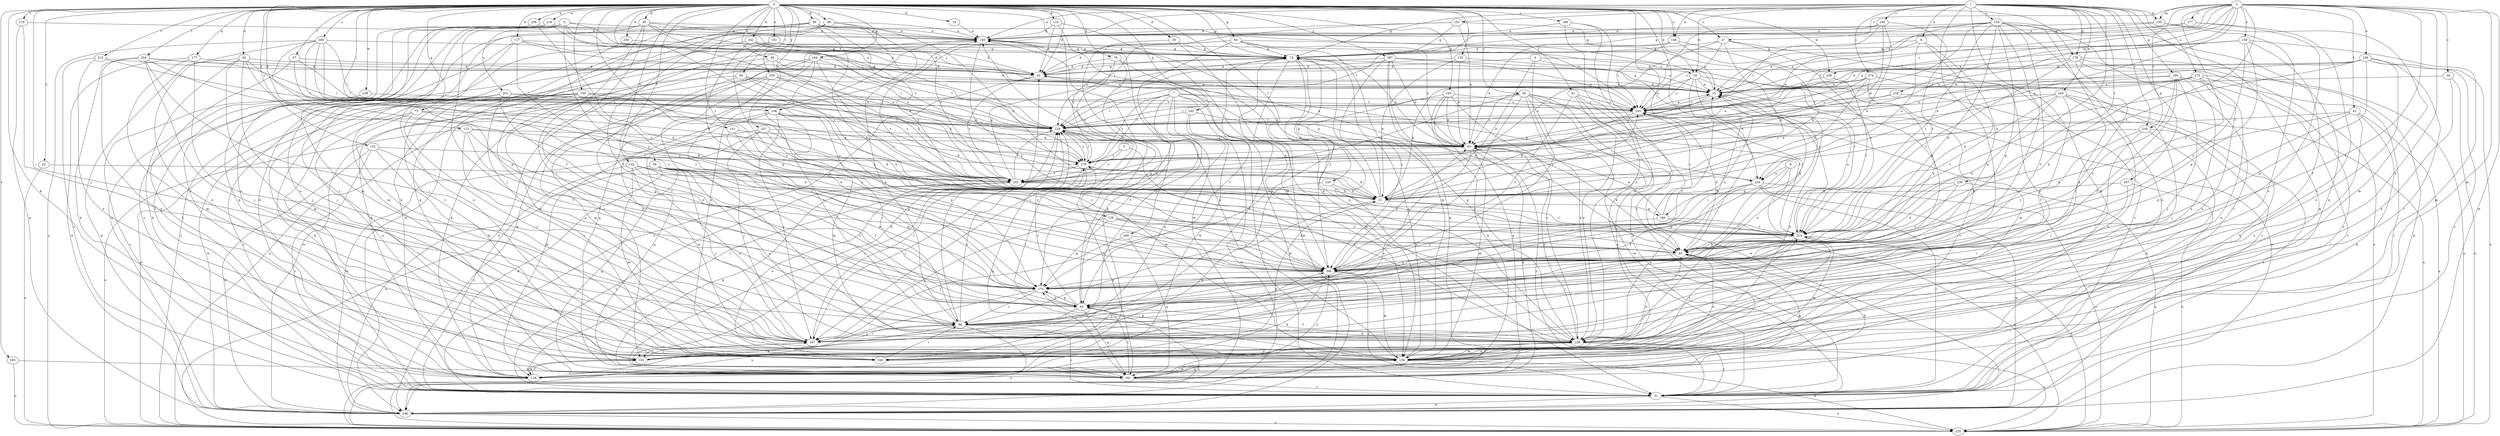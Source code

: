 strict digraph  {
0;
1;
2;
3;
4;
5;
6;
7;
8;
10;
14;
18;
21;
23;
26;
27;
30;
31;
35;
36;
39;
42;
46;
49;
53;
57;
59;
61;
62;
63;
64;
73;
74;
78;
85;
86;
95;
96;
100;
101;
106;
107;
114;
115;
117;
118;
119;
120;
125;
128;
129;
135;
138;
139;
142;
146;
149;
151;
152;
153;
154;
158;
159;
160;
163;
164;
165;
167;
169;
170;
177;
179;
180;
181;
188;
190;
191;
193;
200;
201;
202;
204;
209;
213;
214;
216;
224;
225;
230;
234;
235;
236;
237;
238;
239;
242;
244;
246;
256;
258;
259;
267;
268;
273;
274;
277;
279;
0 -> 14  [label=b];
0 -> 18  [label=b];
0 -> 23  [label=c];
0 -> 26  [label=c];
0 -> 27  [label=c];
0 -> 35  [label=d];
0 -> 36  [label=d];
0 -> 39  [label=d];
0 -> 42  [label=d];
0 -> 46  [label=e];
0 -> 49  [label=e];
0 -> 57  [label=f];
0 -> 59  [label=f];
0 -> 61  [label=f];
0 -> 64  [label=g];
0 -> 73  [label=g];
0 -> 74  [label=g];
0 -> 78  [label=h];
0 -> 85  [label=h];
0 -> 86  [label=i];
0 -> 95  [label=i];
0 -> 96  [label=i];
0 -> 100  [label=j];
0 -> 101  [label=j];
0 -> 106  [label=j];
0 -> 114  [label=k];
0 -> 115  [label=k];
0 -> 117  [label=k];
0 -> 118  [label=k];
0 -> 119  [label=l];
0 -> 120  [label=l];
0 -> 125  [label=l];
0 -> 128  [label=l];
0 -> 129  [label=l];
0 -> 142  [label=n];
0 -> 146  [label=n];
0 -> 151  [label=o];
0 -> 152  [label=o];
0 -> 163  [label=p];
0 -> 164  [label=p];
0 -> 165  [label=p];
0 -> 177  [label=q];
0 -> 179  [label=q];
0 -> 188  [label=r];
0 -> 193  [label=s];
0 -> 200  [label=s];
0 -> 204  [label=t];
0 -> 209  [label=t];
0 -> 213  [label=t];
0 -> 216  [label=u];
0 -> 224  [label=u];
0 -> 236  [label=w];
0 -> 237  [label=w];
0 -> 238  [label=w];
0 -> 239  [label=w];
0 -> 242  [label=w];
0 -> 256  [label=x];
0 -> 259  [label=y];
0 -> 267  [label=y];
1 -> 8  [label=a];
1 -> 18  [label=b];
1 -> 74  [label=g];
1 -> 106  [label=j];
1 -> 107  [label=j];
1 -> 118  [label=k];
1 -> 135  [label=m];
1 -> 146  [label=n];
1 -> 149  [label=n];
1 -> 153  [label=o];
1 -> 154  [label=o];
1 -> 167  [label=p];
1 -> 169  [label=p];
1 -> 179  [label=q];
1 -> 190  [label=r];
1 -> 214  [label=t];
1 -> 230  [label=v];
1 -> 234  [label=v];
1 -> 244  [label=w];
1 -> 246  [label=w];
1 -> 273  [label=z];
1 -> 274  [label=z];
2 -> 10  [label=a];
2 -> 27  [label=c];
2 -> 30  [label=c];
2 -> 62  [label=f];
2 -> 63  [label=f];
2 -> 129  [label=l];
2 -> 135  [label=m];
2 -> 138  [label=m];
2 -> 139  [label=m];
2 -> 158  [label=o];
2 -> 159  [label=o];
2 -> 214  [label=t];
2 -> 224  [label=u];
2 -> 234  [label=v];
2 -> 235  [label=v];
2 -> 246  [label=w];
2 -> 258  [label=x];
2 -> 268  [label=y];
2 -> 277  [label=z];
2 -> 279  [label=z];
3 -> 10  [label=a];
3 -> 31  [label=c];
3 -> 53  [label=e];
3 -> 96  [label=i];
3 -> 149  [label=n];
3 -> 160  [label=o];
3 -> 191  [label=r];
3 -> 201  [label=s];
3 -> 224  [label=u];
3 -> 268  [label=y];
4 -> 18  [label=b];
4 -> 21  [label=b];
4 -> 42  [label=d];
4 -> 214  [label=t];
4 -> 268  [label=y];
5 -> 202  [label=s];
5 -> 258  [label=x];
5 -> 279  [label=z];
6 -> 170  [label=p];
6 -> 180  [label=q];
6 -> 214  [label=t];
6 -> 224  [label=u];
7 -> 63  [label=f];
7 -> 118  [label=k];
7 -> 129  [label=l];
7 -> 139  [label=m];
7 -> 160  [label=o];
7 -> 202  [label=s];
7 -> 224  [label=u];
7 -> 235  [label=v];
7 -> 246  [label=w];
7 -> 279  [label=z];
8 -> 10  [label=a];
8 -> 74  [label=g];
8 -> 85  [label=h];
8 -> 170  [label=p];
8 -> 224  [label=u];
10 -> 42  [label=d];
10 -> 53  [label=e];
10 -> 74  [label=g];
10 -> 149  [label=n];
10 -> 235  [label=v];
14 -> 149  [label=n];
18 -> 10  [label=a];
18 -> 21  [label=b];
18 -> 63  [label=f];
18 -> 96  [label=i];
18 -> 139  [label=m];
18 -> 235  [label=v];
18 -> 246  [label=w];
21 -> 74  [label=g];
21 -> 149  [label=n];
21 -> 160  [label=o];
21 -> 180  [label=q];
21 -> 214  [label=t];
21 -> 235  [label=v];
23 -> 202  [label=s];
23 -> 225  [label=u];
26 -> 31  [label=c];
26 -> 53  [label=e];
26 -> 85  [label=h];
26 -> 96  [label=i];
26 -> 129  [label=l];
26 -> 202  [label=s];
26 -> 214  [label=t];
26 -> 235  [label=v];
26 -> 246  [label=w];
26 -> 258  [label=x];
27 -> 21  [label=b];
27 -> 31  [label=c];
27 -> 74  [label=g];
27 -> 202  [label=s];
27 -> 214  [label=t];
27 -> 235  [label=v];
30 -> 10  [label=a];
30 -> 225  [label=u];
30 -> 258  [label=x];
31 -> 225  [label=u];
31 -> 246  [label=w];
35 -> 74  [label=g];
35 -> 118  [label=k];
35 -> 258  [label=x];
36 -> 21  [label=b];
36 -> 31  [label=c];
36 -> 63  [label=f];
36 -> 85  [label=h];
36 -> 107  [label=j];
36 -> 118  [label=k];
36 -> 149  [label=n];
36 -> 202  [label=s];
36 -> 235  [label=v];
39 -> 10  [label=a];
39 -> 42  [label=d];
39 -> 63  [label=f];
39 -> 96  [label=i];
39 -> 149  [label=n];
39 -> 181  [label=q];
39 -> 191  [label=r];
39 -> 279  [label=z];
42 -> 10  [label=a];
42 -> 31  [label=c];
42 -> 53  [label=e];
42 -> 74  [label=g];
42 -> 202  [label=s];
46 -> 42  [label=d];
46 -> 129  [label=l];
46 -> 160  [label=o];
46 -> 181  [label=q];
46 -> 202  [label=s];
49 -> 42  [label=d];
49 -> 107  [label=j];
49 -> 118  [label=k];
49 -> 139  [label=m];
49 -> 246  [label=w];
49 -> 268  [label=y];
49 -> 279  [label=z];
53 -> 31  [label=c];
53 -> 74  [label=g];
53 -> 85  [label=h];
53 -> 139  [label=m];
53 -> 160  [label=o];
53 -> 181  [label=q];
53 -> 279  [label=z];
57 -> 42  [label=d];
57 -> 118  [label=k];
57 -> 129  [label=l];
57 -> 268  [label=y];
59 -> 21  [label=b];
59 -> 63  [label=f];
59 -> 107  [label=j];
59 -> 118  [label=k];
59 -> 170  [label=p];
59 -> 181  [label=q];
59 -> 202  [label=s];
59 -> 246  [label=w];
59 -> 258  [label=x];
61 -> 118  [label=k];
61 -> 235  [label=v];
61 -> 246  [label=w];
61 -> 258  [label=x];
61 -> 268  [label=y];
62 -> 85  [label=h];
62 -> 118  [label=k];
62 -> 129  [label=l];
62 -> 160  [label=o];
62 -> 170  [label=p];
62 -> 225  [label=u];
63 -> 96  [label=i];
63 -> 149  [label=n];
63 -> 170  [label=p];
63 -> 181  [label=q];
63 -> 225  [label=u];
63 -> 279  [label=z];
64 -> 10  [label=a];
64 -> 42  [label=d];
64 -> 53  [label=e];
64 -> 74  [label=g];
64 -> 107  [label=j];
64 -> 139  [label=m];
64 -> 279  [label=z];
73 -> 21  [label=b];
73 -> 107  [label=j];
73 -> 129  [label=l];
73 -> 139  [label=m];
73 -> 160  [label=o];
74 -> 31  [label=c];
74 -> 42  [label=d];
74 -> 63  [label=f];
74 -> 191  [label=r];
74 -> 246  [label=w];
74 -> 268  [label=y];
78 -> 42  [label=d];
78 -> 107  [label=j];
78 -> 170  [label=p];
78 -> 258  [label=x];
85 -> 10  [label=a];
85 -> 181  [label=q];
85 -> 268  [label=y];
86 -> 21  [label=b];
86 -> 118  [label=k];
86 -> 149  [label=n];
86 -> 181  [label=q];
86 -> 214  [label=t];
86 -> 246  [label=w];
95 -> 10  [label=a];
95 -> 63  [label=f];
95 -> 85  [label=h];
95 -> 202  [label=s];
95 -> 246  [label=w];
96 -> 31  [label=c];
96 -> 107  [label=j];
96 -> 118  [label=k];
96 -> 129  [label=l];
96 -> 149  [label=n];
96 -> 225  [label=u];
96 -> 258  [label=x];
96 -> 279  [label=z];
100 -> 53  [label=e];
100 -> 63  [label=f];
100 -> 118  [label=k];
100 -> 214  [label=t];
100 -> 225  [label=u];
100 -> 235  [label=v];
100 -> 246  [label=w];
100 -> 268  [label=y];
101 -> 53  [label=e];
101 -> 170  [label=p];
101 -> 268  [label=y];
106 -> 21  [label=b];
106 -> 96  [label=i];
106 -> 107  [label=j];
106 -> 118  [label=k];
106 -> 129  [label=l];
106 -> 139  [label=m];
106 -> 170  [label=p];
106 -> 181  [label=q];
107 -> 10  [label=a];
107 -> 96  [label=i];
107 -> 129  [label=l];
107 -> 191  [label=r];
114 -> 42  [label=d];
114 -> 139  [label=m];
114 -> 149  [label=n];
114 -> 246  [label=w];
115 -> 53  [label=e];
115 -> 107  [label=j];
115 -> 170  [label=p];
115 -> 202  [label=s];
115 -> 225  [label=u];
115 -> 268  [label=y];
117 -> 31  [label=c];
117 -> 74  [label=g];
117 -> 139  [label=m];
117 -> 235  [label=v];
117 -> 268  [label=y];
117 -> 279  [label=z];
118 -> 21  [label=b];
118 -> 129  [label=l];
118 -> 191  [label=r];
119 -> 107  [label=j];
119 -> 149  [label=n];
119 -> 246  [label=w];
120 -> 21  [label=b];
120 -> 96  [label=i];
120 -> 214  [label=t];
125 -> 21  [label=b];
125 -> 42  [label=d];
125 -> 53  [label=e];
125 -> 214  [label=t];
128 -> 85  [label=h];
128 -> 107  [label=j];
128 -> 170  [label=p];
128 -> 214  [label=t];
128 -> 268  [label=y];
129 -> 53  [label=e];
129 -> 139  [label=m];
129 -> 181  [label=q];
129 -> 279  [label=z];
135 -> 74  [label=g];
135 -> 139  [label=m];
135 -> 149  [label=n];
135 -> 160  [label=o];
138 -> 53  [label=e];
138 -> 107  [label=j];
138 -> 235  [label=v];
139 -> 74  [label=g];
139 -> 85  [label=h];
139 -> 129  [label=l];
139 -> 149  [label=n];
139 -> 181  [label=q];
139 -> 214  [label=t];
139 -> 225  [label=u];
139 -> 235  [label=v];
139 -> 258  [label=x];
142 -> 21  [label=b];
142 -> 31  [label=c];
142 -> 63  [label=f];
142 -> 139  [label=m];
142 -> 170  [label=p];
142 -> 202  [label=s];
142 -> 258  [label=x];
146 -> 21  [label=b];
146 -> 53  [label=e];
146 -> 74  [label=g];
146 -> 235  [label=v];
146 -> 258  [label=x];
149 -> 74  [label=g];
149 -> 225  [label=u];
149 -> 246  [label=w];
149 -> 268  [label=y];
151 -> 42  [label=d];
151 -> 74  [label=g];
151 -> 191  [label=r];
151 -> 268  [label=y];
152 -> 31  [label=c];
152 -> 107  [label=j];
152 -> 170  [label=p];
152 -> 246  [label=w];
152 -> 279  [label=z];
153 -> 53  [label=e];
153 -> 74  [label=g];
153 -> 129  [label=l];
153 -> 149  [label=n];
153 -> 170  [label=p];
154 -> 31  [label=c];
154 -> 53  [label=e];
154 -> 63  [label=f];
154 -> 85  [label=h];
154 -> 96  [label=i];
154 -> 118  [label=k];
154 -> 129  [label=l];
154 -> 149  [label=n];
154 -> 170  [label=p];
154 -> 181  [label=q];
154 -> 202  [label=s];
154 -> 214  [label=t];
154 -> 258  [label=x];
158 -> 10  [label=a];
158 -> 21  [label=b];
158 -> 31  [label=c];
158 -> 42  [label=d];
158 -> 53  [label=e];
158 -> 170  [label=p];
158 -> 191  [label=r];
158 -> 225  [label=u];
158 -> 258  [label=x];
159 -> 10  [label=a];
159 -> 63  [label=f];
159 -> 74  [label=g];
159 -> 139  [label=m];
159 -> 170  [label=p];
159 -> 235  [label=v];
159 -> 268  [label=y];
160 -> 10  [label=a];
160 -> 96  [label=i];
160 -> 149  [label=n];
163 -> 53  [label=e];
163 -> 118  [label=k];
163 -> 170  [label=p];
163 -> 181  [label=q];
163 -> 235  [label=v];
163 -> 258  [label=x];
164 -> 42  [label=d];
164 -> 118  [label=k];
164 -> 129  [label=l];
164 -> 181  [label=q];
164 -> 191  [label=r];
164 -> 214  [label=t];
164 -> 258  [label=x];
165 -> 31  [label=c];
165 -> 53  [label=e];
165 -> 129  [label=l];
165 -> 246  [label=w];
167 -> 21  [label=b];
167 -> 96  [label=i];
167 -> 225  [label=u];
169 -> 10  [label=a];
169 -> 31  [label=c];
169 -> 53  [label=e];
169 -> 63  [label=f];
169 -> 107  [label=j];
169 -> 258  [label=x];
169 -> 268  [label=y];
170 -> 63  [label=f];
170 -> 96  [label=i];
170 -> 225  [label=u];
177 -> 42  [label=d];
177 -> 107  [label=j];
177 -> 139  [label=m];
177 -> 246  [label=w];
179 -> 10  [label=a];
179 -> 31  [label=c];
179 -> 96  [label=i];
179 -> 214  [label=t];
179 -> 225  [label=u];
179 -> 246  [label=w];
179 -> 238  [label=k];
180 -> 53  [label=e];
180 -> 214  [label=t];
180 -> 225  [label=u];
180 -> 235  [label=v];
180 -> 268  [label=y];
181 -> 31  [label=c];
181 -> 42  [label=d];
181 -> 63  [label=f];
181 -> 85  [label=h];
181 -> 129  [label=l];
181 -> 139  [label=m];
181 -> 268  [label=y];
188 -> 31  [label=c];
188 -> 139  [label=m];
188 -> 149  [label=n];
188 -> 258  [label=x];
190 -> 21  [label=b];
190 -> 129  [label=l];
190 -> 149  [label=n];
190 -> 214  [label=t];
190 -> 235  [label=v];
190 -> 279  [label=z];
191 -> 85  [label=h];
191 -> 107  [label=j];
191 -> 118  [label=k];
191 -> 214  [label=t];
191 -> 268  [label=y];
193 -> 181  [label=q];
193 -> 225  [label=u];
200 -> 21  [label=b];
200 -> 74  [label=g];
200 -> 129  [label=l];
200 -> 160  [label=o];
200 -> 170  [label=p];
200 -> 214  [label=t];
200 -> 225  [label=u];
200 -> 279  [label=z];
201 -> 31  [label=c];
201 -> 170  [label=p];
201 -> 191  [label=r];
201 -> 235  [label=v];
201 -> 279  [label=z];
202 -> 21  [label=b];
202 -> 31  [label=c];
202 -> 74  [label=g];
202 -> 129  [label=l];
202 -> 160  [label=o];
202 -> 181  [label=q];
204 -> 21  [label=b];
204 -> 42  [label=d];
204 -> 96  [label=i];
204 -> 107  [label=j];
204 -> 118  [label=k];
204 -> 129  [label=l];
204 -> 160  [label=o];
209 -> 85  [label=h];
209 -> 107  [label=j];
209 -> 181  [label=q];
213 -> 31  [label=c];
213 -> 42  [label=d];
213 -> 129  [label=l];
213 -> 160  [label=o];
214 -> 10  [label=a];
214 -> 85  [label=h];
214 -> 96  [label=i];
214 -> 107  [label=j];
214 -> 139  [label=m];
214 -> 225  [label=u];
216 -> 139  [label=m];
216 -> 149  [label=n];
216 -> 160  [label=o];
216 -> 202  [label=s];
224 -> 21  [label=b];
224 -> 31  [label=c];
224 -> 63  [label=f];
224 -> 225  [label=u];
224 -> 246  [label=w];
224 -> 258  [label=x];
230 -> 21  [label=b];
230 -> 85  [label=h];
230 -> 225  [label=u];
230 -> 268  [label=y];
234 -> 31  [label=c];
234 -> 53  [label=e];
234 -> 107  [label=j];
234 -> 118  [label=k];
234 -> 268  [label=y];
235 -> 10  [label=a];
235 -> 21  [label=b];
235 -> 85  [label=h];
235 -> 129  [label=l];
236 -> 74  [label=g];
236 -> 160  [label=o];
237 -> 21  [label=b];
237 -> 53  [label=e];
237 -> 107  [label=j];
237 -> 139  [label=m];
237 -> 246  [label=w];
237 -> 268  [label=y];
238 -> 10  [label=a];
238 -> 214  [label=t];
239 -> 31  [label=c];
239 -> 235  [label=v];
242 -> 42  [label=d];
242 -> 74  [label=g];
242 -> 129  [label=l];
242 -> 170  [label=p];
242 -> 225  [label=u];
244 -> 63  [label=f];
244 -> 85  [label=h];
244 -> 118  [label=k];
244 -> 160  [label=o];
244 -> 202  [label=s];
244 -> 214  [label=t];
244 -> 225  [label=u];
244 -> 235  [label=v];
246 -> 225  [label=u];
256 -> 85  [label=h];
256 -> 149  [label=n];
256 -> 246  [label=w];
258 -> 31  [label=c];
258 -> 53  [label=e];
258 -> 63  [label=f];
258 -> 74  [label=g];
258 -> 139  [label=m];
258 -> 160  [label=o];
258 -> 170  [label=p];
258 -> 225  [label=u];
258 -> 235  [label=v];
259 -> 10  [label=a];
259 -> 63  [label=f];
259 -> 129  [label=l];
259 -> 139  [label=m];
259 -> 202  [label=s];
259 -> 225  [label=u];
259 -> 258  [label=x];
267 -> 10  [label=a];
267 -> 42  [label=d];
267 -> 53  [label=e];
267 -> 85  [label=h];
267 -> 129  [label=l];
267 -> 181  [label=q];
267 -> 235  [label=v];
267 -> 268  [label=y];
268 -> 10  [label=a];
268 -> 31  [label=c];
268 -> 53  [label=e];
268 -> 118  [label=k];
268 -> 139  [label=m];
268 -> 149  [label=n];
268 -> 170  [label=p];
273 -> 10  [label=a];
273 -> 31  [label=c];
273 -> 85  [label=h];
273 -> 129  [label=l];
273 -> 160  [label=o];
273 -> 225  [label=u];
273 -> 235  [label=v];
273 -> 258  [label=x];
274 -> 10  [label=a];
274 -> 21  [label=b];
274 -> 31  [label=c];
274 -> 53  [label=e];
274 -> 268  [label=y];
274 -> 279  [label=z];
277 -> 74  [label=g];
277 -> 107  [label=j];
277 -> 149  [label=n];
277 -> 160  [label=o];
279 -> 21  [label=b];
279 -> 107  [label=j];
279 -> 129  [label=l];
279 -> 181  [label=q];
279 -> 202  [label=s];
}
